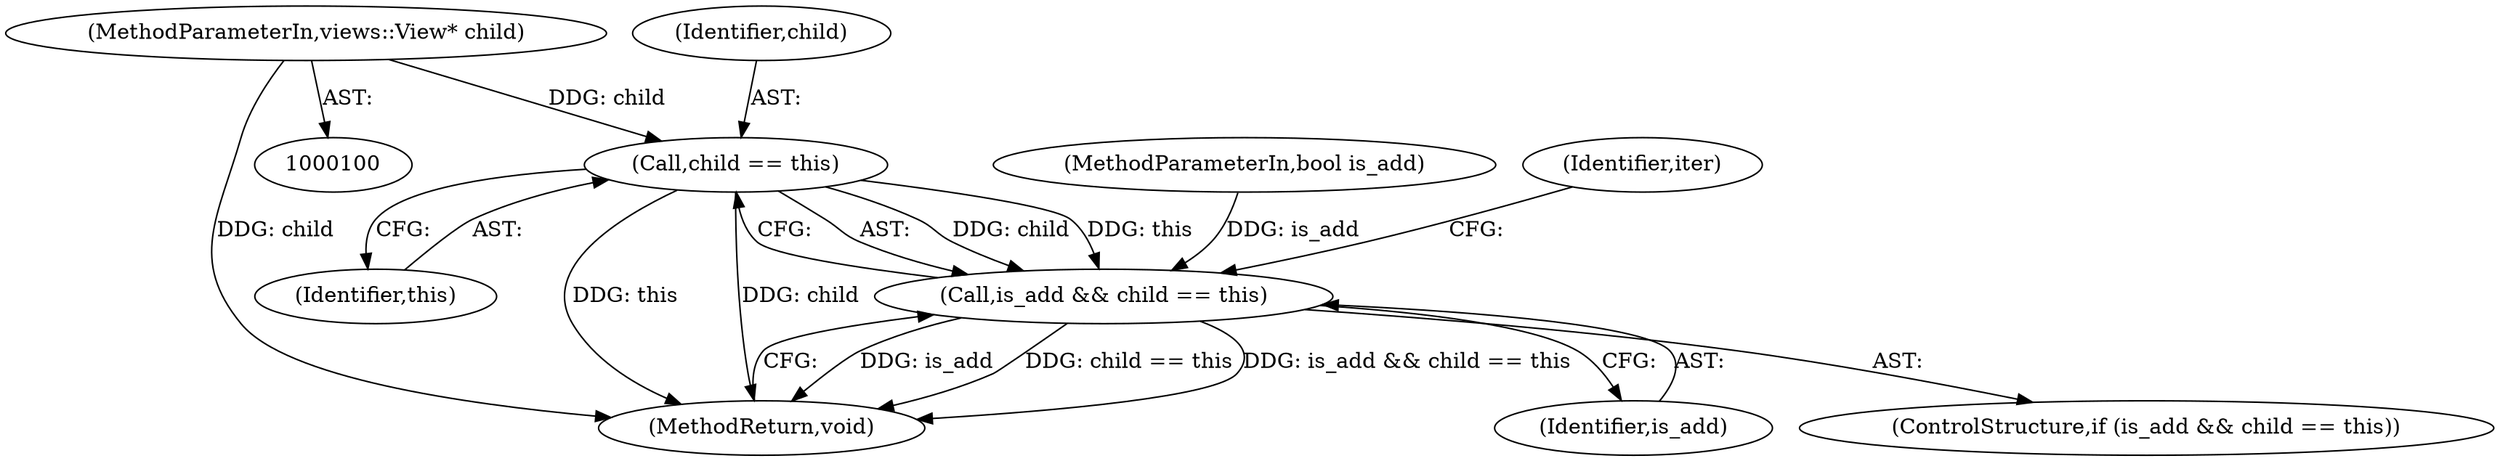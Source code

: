 digraph "0_Chrome_4afa45dfbf11e9334e63aef002cd854ec86f6d44_3@pointer" {
"1000112" [label="(Call,child == this)"];
"1000103" [label="(MethodParameterIn,views::View* child)"];
"1000110" [label="(Call,is_add && child == this)"];
"1000114" [label="(Identifier,this)"];
"1000101" [label="(MethodParameterIn,bool is_add)"];
"1000113" [label="(Identifier,child)"];
"1000103" [label="(MethodParameterIn,views::View* child)"];
"1000136" [label="(MethodReturn,void)"];
"1000110" [label="(Call,is_add && child == this)"];
"1000112" [label="(Call,child == this)"];
"1000119" [label="(Identifier,iter)"];
"1000111" [label="(Identifier,is_add)"];
"1000109" [label="(ControlStructure,if (is_add && child == this))"];
"1000112" -> "1000110"  [label="AST: "];
"1000112" -> "1000114"  [label="CFG: "];
"1000113" -> "1000112"  [label="AST: "];
"1000114" -> "1000112"  [label="AST: "];
"1000110" -> "1000112"  [label="CFG: "];
"1000112" -> "1000136"  [label="DDG: this"];
"1000112" -> "1000136"  [label="DDG: child"];
"1000112" -> "1000110"  [label="DDG: child"];
"1000112" -> "1000110"  [label="DDG: this"];
"1000103" -> "1000112"  [label="DDG: child"];
"1000103" -> "1000100"  [label="AST: "];
"1000103" -> "1000136"  [label="DDG: child"];
"1000110" -> "1000109"  [label="AST: "];
"1000110" -> "1000111"  [label="CFG: "];
"1000111" -> "1000110"  [label="AST: "];
"1000119" -> "1000110"  [label="CFG: "];
"1000136" -> "1000110"  [label="CFG: "];
"1000110" -> "1000136"  [label="DDG: is_add"];
"1000110" -> "1000136"  [label="DDG: child == this"];
"1000110" -> "1000136"  [label="DDG: is_add && child == this"];
"1000101" -> "1000110"  [label="DDG: is_add"];
}
